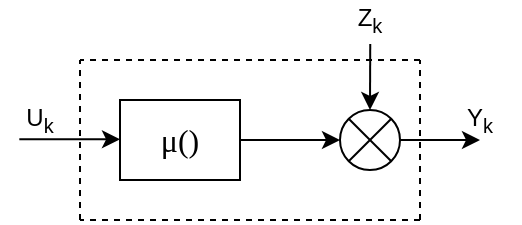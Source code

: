 <mxfile version="13.9.5" type="device"><diagram id="GbmUTMOf6BQFzpsDfIka" name="Page-1"><mxGraphModel dx="630" dy="315" grid="1" gridSize="10" guides="1" tooltips="1" connect="1" arrows="1" fold="1" page="1" pageScale="1" pageWidth="2500" pageHeight="2000" math="0" shadow="0"><root><mxCell id="0"/><mxCell id="1" parent="0"/><mxCell id="UnvC67Yvvi2BtYAAtFSw-3" style="edgeStyle=orthogonalEdgeStyle;rounded=0;orthogonalLoop=1;jettySize=auto;html=1;exitX=1;exitY=0.5;exitDx=0;exitDy=0;entryX=0;entryY=0.5;entryDx=0;entryDy=0;" edge="1" parent="1" source="UnvC67Yvvi2BtYAAtFSw-1" target="UnvC67Yvvi2BtYAAtFSw-2"><mxGeometry relative="1" as="geometry"/></mxCell><mxCell id="UnvC67Yvvi2BtYAAtFSw-1" value="&lt;span style=&quot;font-family: &amp;#34;times new roman&amp;#34; ; font-size: medium&quot;&gt;μ()&lt;/span&gt;" style="rounded=0;whiteSpace=wrap;html=1;" vertex="1" parent="1"><mxGeometry x="410" y="220" width="60" height="40" as="geometry"/></mxCell><mxCell id="UnvC67Yvvi2BtYAAtFSw-6" style="edgeStyle=orthogonalEdgeStyle;rounded=0;orthogonalLoop=1;jettySize=auto;html=1;exitX=1;exitY=0.5;exitDx=0;exitDy=0;" edge="1" parent="1" source="UnvC67Yvvi2BtYAAtFSw-2"><mxGeometry relative="1" as="geometry"><mxPoint x="590" y="240" as="targetPoint"/></mxGeometry></mxCell><mxCell id="UnvC67Yvvi2BtYAAtFSw-2" value="" style="shape=sumEllipse;perimeter=ellipsePerimeter;whiteSpace=wrap;html=1;backgroundOutline=1;" vertex="1" parent="1"><mxGeometry x="520" y="225" width="30" height="30" as="geometry"/></mxCell><mxCell id="UnvC67Yvvi2BtYAAtFSw-4" value="" style="endArrow=classic;html=1;entryX=0.5;entryY=0;entryDx=0;entryDy=0;exitX=0.503;exitY=1.1;exitDx=0;exitDy=0;exitPerimeter=0;" edge="1" parent="1" source="UnvC67Yvvi2BtYAAtFSw-5" target="UnvC67Yvvi2BtYAAtFSw-2"><mxGeometry width="50" height="50" relative="1" as="geometry"><mxPoint x="535" y="200" as="sourcePoint"/><mxPoint x="580" y="160" as="targetPoint"/></mxGeometry></mxCell><mxCell id="UnvC67Yvvi2BtYAAtFSw-5" value="Z&lt;sub&gt;k&lt;/sub&gt;" style="text;html=1;strokeColor=none;fillColor=none;align=center;verticalAlign=middle;whiteSpace=wrap;rounded=0;" vertex="1" parent="1"><mxGeometry x="515" y="170" width="40" height="20" as="geometry"/></mxCell><mxCell id="UnvC67Yvvi2BtYAAtFSw-7" style="edgeStyle=orthogonalEdgeStyle;rounded=0;orthogonalLoop=1;jettySize=auto;html=1;" edge="1" parent="1"><mxGeometry relative="1" as="geometry"><mxPoint x="409.995" y="239.67" as="targetPoint"/><mxPoint x="359.66" y="239.67" as="sourcePoint"/></mxGeometry></mxCell><mxCell id="UnvC67Yvvi2BtYAAtFSw-8" value="U&lt;sub&gt;k&lt;/sub&gt;" style="text;html=1;strokeColor=none;fillColor=none;align=center;verticalAlign=middle;whiteSpace=wrap;rounded=0;" vertex="1" parent="1"><mxGeometry x="350" y="220" width="40" height="20" as="geometry"/></mxCell><mxCell id="UnvC67Yvvi2BtYAAtFSw-9" value="Y&lt;sub&gt;k&lt;/sub&gt;" style="text;html=1;strokeColor=none;fillColor=none;align=center;verticalAlign=middle;whiteSpace=wrap;rounded=0;" vertex="1" parent="1"><mxGeometry x="570" y="220" width="40" height="20" as="geometry"/></mxCell><mxCell id="UnvC67Yvvi2BtYAAtFSw-11" value="" style="endArrow=none;dashed=1;html=1;" edge="1" parent="1"><mxGeometry width="50" height="50" relative="1" as="geometry"><mxPoint x="390" y="280" as="sourcePoint"/><mxPoint x="390" y="200" as="targetPoint"/></mxGeometry></mxCell><mxCell id="UnvC67Yvvi2BtYAAtFSw-12" value="" style="endArrow=none;dashed=1;html=1;" edge="1" parent="1"><mxGeometry width="50" height="50" relative="1" as="geometry"><mxPoint x="560" y="200" as="sourcePoint"/><mxPoint x="390" y="200" as="targetPoint"/></mxGeometry></mxCell><mxCell id="UnvC67Yvvi2BtYAAtFSw-14" value="" style="endArrow=none;dashed=1;html=1;" edge="1" parent="1"><mxGeometry width="50" height="50" relative="1" as="geometry"><mxPoint x="560" y="280" as="sourcePoint"/><mxPoint x="390" y="280" as="targetPoint"/></mxGeometry></mxCell><mxCell id="UnvC67Yvvi2BtYAAtFSw-15" value="" style="endArrow=none;dashed=1;html=1;" edge="1" parent="1"><mxGeometry width="50" height="50" relative="1" as="geometry"><mxPoint x="560" y="280" as="sourcePoint"/><mxPoint x="560" y="200" as="targetPoint"/></mxGeometry></mxCell></root></mxGraphModel></diagram></mxfile>